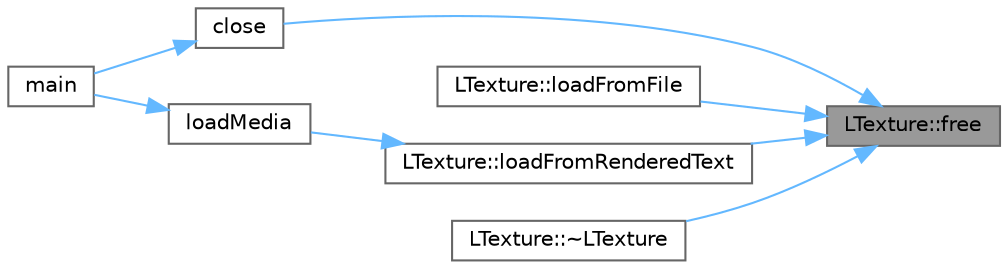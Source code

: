 digraph "LTexture::free"
{
 // LATEX_PDF_SIZE
  bgcolor="transparent";
  edge [fontname=Helvetica,fontsize=10,labelfontname=Helvetica,labelfontsize=10];
  node [fontname=Helvetica,fontsize=10,shape=box,height=0.2,width=0.4];
  rankdir="RL";
  Node1 [id="Node000001",label="LTexture::free",height=0.2,width=0.4,color="gray40", fillcolor="grey60", style="filled", fontcolor="black",tooltip=" "];
  Node1 -> Node2 [id="edge1_Node000001_Node000002",dir="back",color="steelblue1",style="solid",tooltip=" "];
  Node2 [id="Node000002",label="close",height=0.2,width=0.4,color="grey40", fillcolor="white", style="filled",URL="$16__true__type__fonts_8cpp.html#a5ae591df94fc66ccb85cbb6565368bca",tooltip=" "];
  Node2 -> Node3 [id="edge2_Node000002_Node000003",dir="back",color="steelblue1",style="solid",tooltip=" "];
  Node3 [id="Node000003",label="main",height=0.2,width=0.4,color="grey40", fillcolor="white", style="filled",URL="$16__true__type__fonts_8cpp.html#a700a0caa5b70a06d1064e576f9f3cf65",tooltip=" "];
  Node1 -> Node4 [id="edge3_Node000001_Node000004",dir="back",color="steelblue1",style="solid",tooltip=" "];
  Node4 [id="Node000004",label="LTexture::loadFromFile",height=0.2,width=0.4,color="grey40", fillcolor="white", style="filled",URL="$class_l_texture.html#ae5b2b930a619203755988c16d6403665",tooltip=" "];
  Node1 -> Node5 [id="edge4_Node000001_Node000005",dir="back",color="steelblue1",style="solid",tooltip=" "];
  Node5 [id="Node000005",label="LTexture::loadFromRenderedText",height=0.2,width=0.4,color="grey40", fillcolor="white", style="filled",URL="$class_l_texture.html#af0ea348d6f108c45372fc5ec5b9296bc",tooltip=" "];
  Node5 -> Node6 [id="edge5_Node000005_Node000006",dir="back",color="steelblue1",style="solid",tooltip=" "];
  Node6 [id="Node000006",label="loadMedia",height=0.2,width=0.4,color="grey40", fillcolor="white", style="filled",URL="$16__true__type__fonts_8cpp.html#a24b0babc7c151f85567092a4c13fa743",tooltip=" "];
  Node6 -> Node3 [id="edge6_Node000006_Node000003",dir="back",color="steelblue1",style="solid",tooltip=" "];
  Node1 -> Node7 [id="edge7_Node000001_Node000007",dir="back",color="steelblue1",style="solid",tooltip=" "];
  Node7 [id="Node000007",label="LTexture::~LTexture",height=0.2,width=0.4,color="grey40", fillcolor="white", style="filled",URL="$class_l_texture.html#a49cfe57c36e58ad99c1ea73fc274b77b",tooltip=" "];
}
